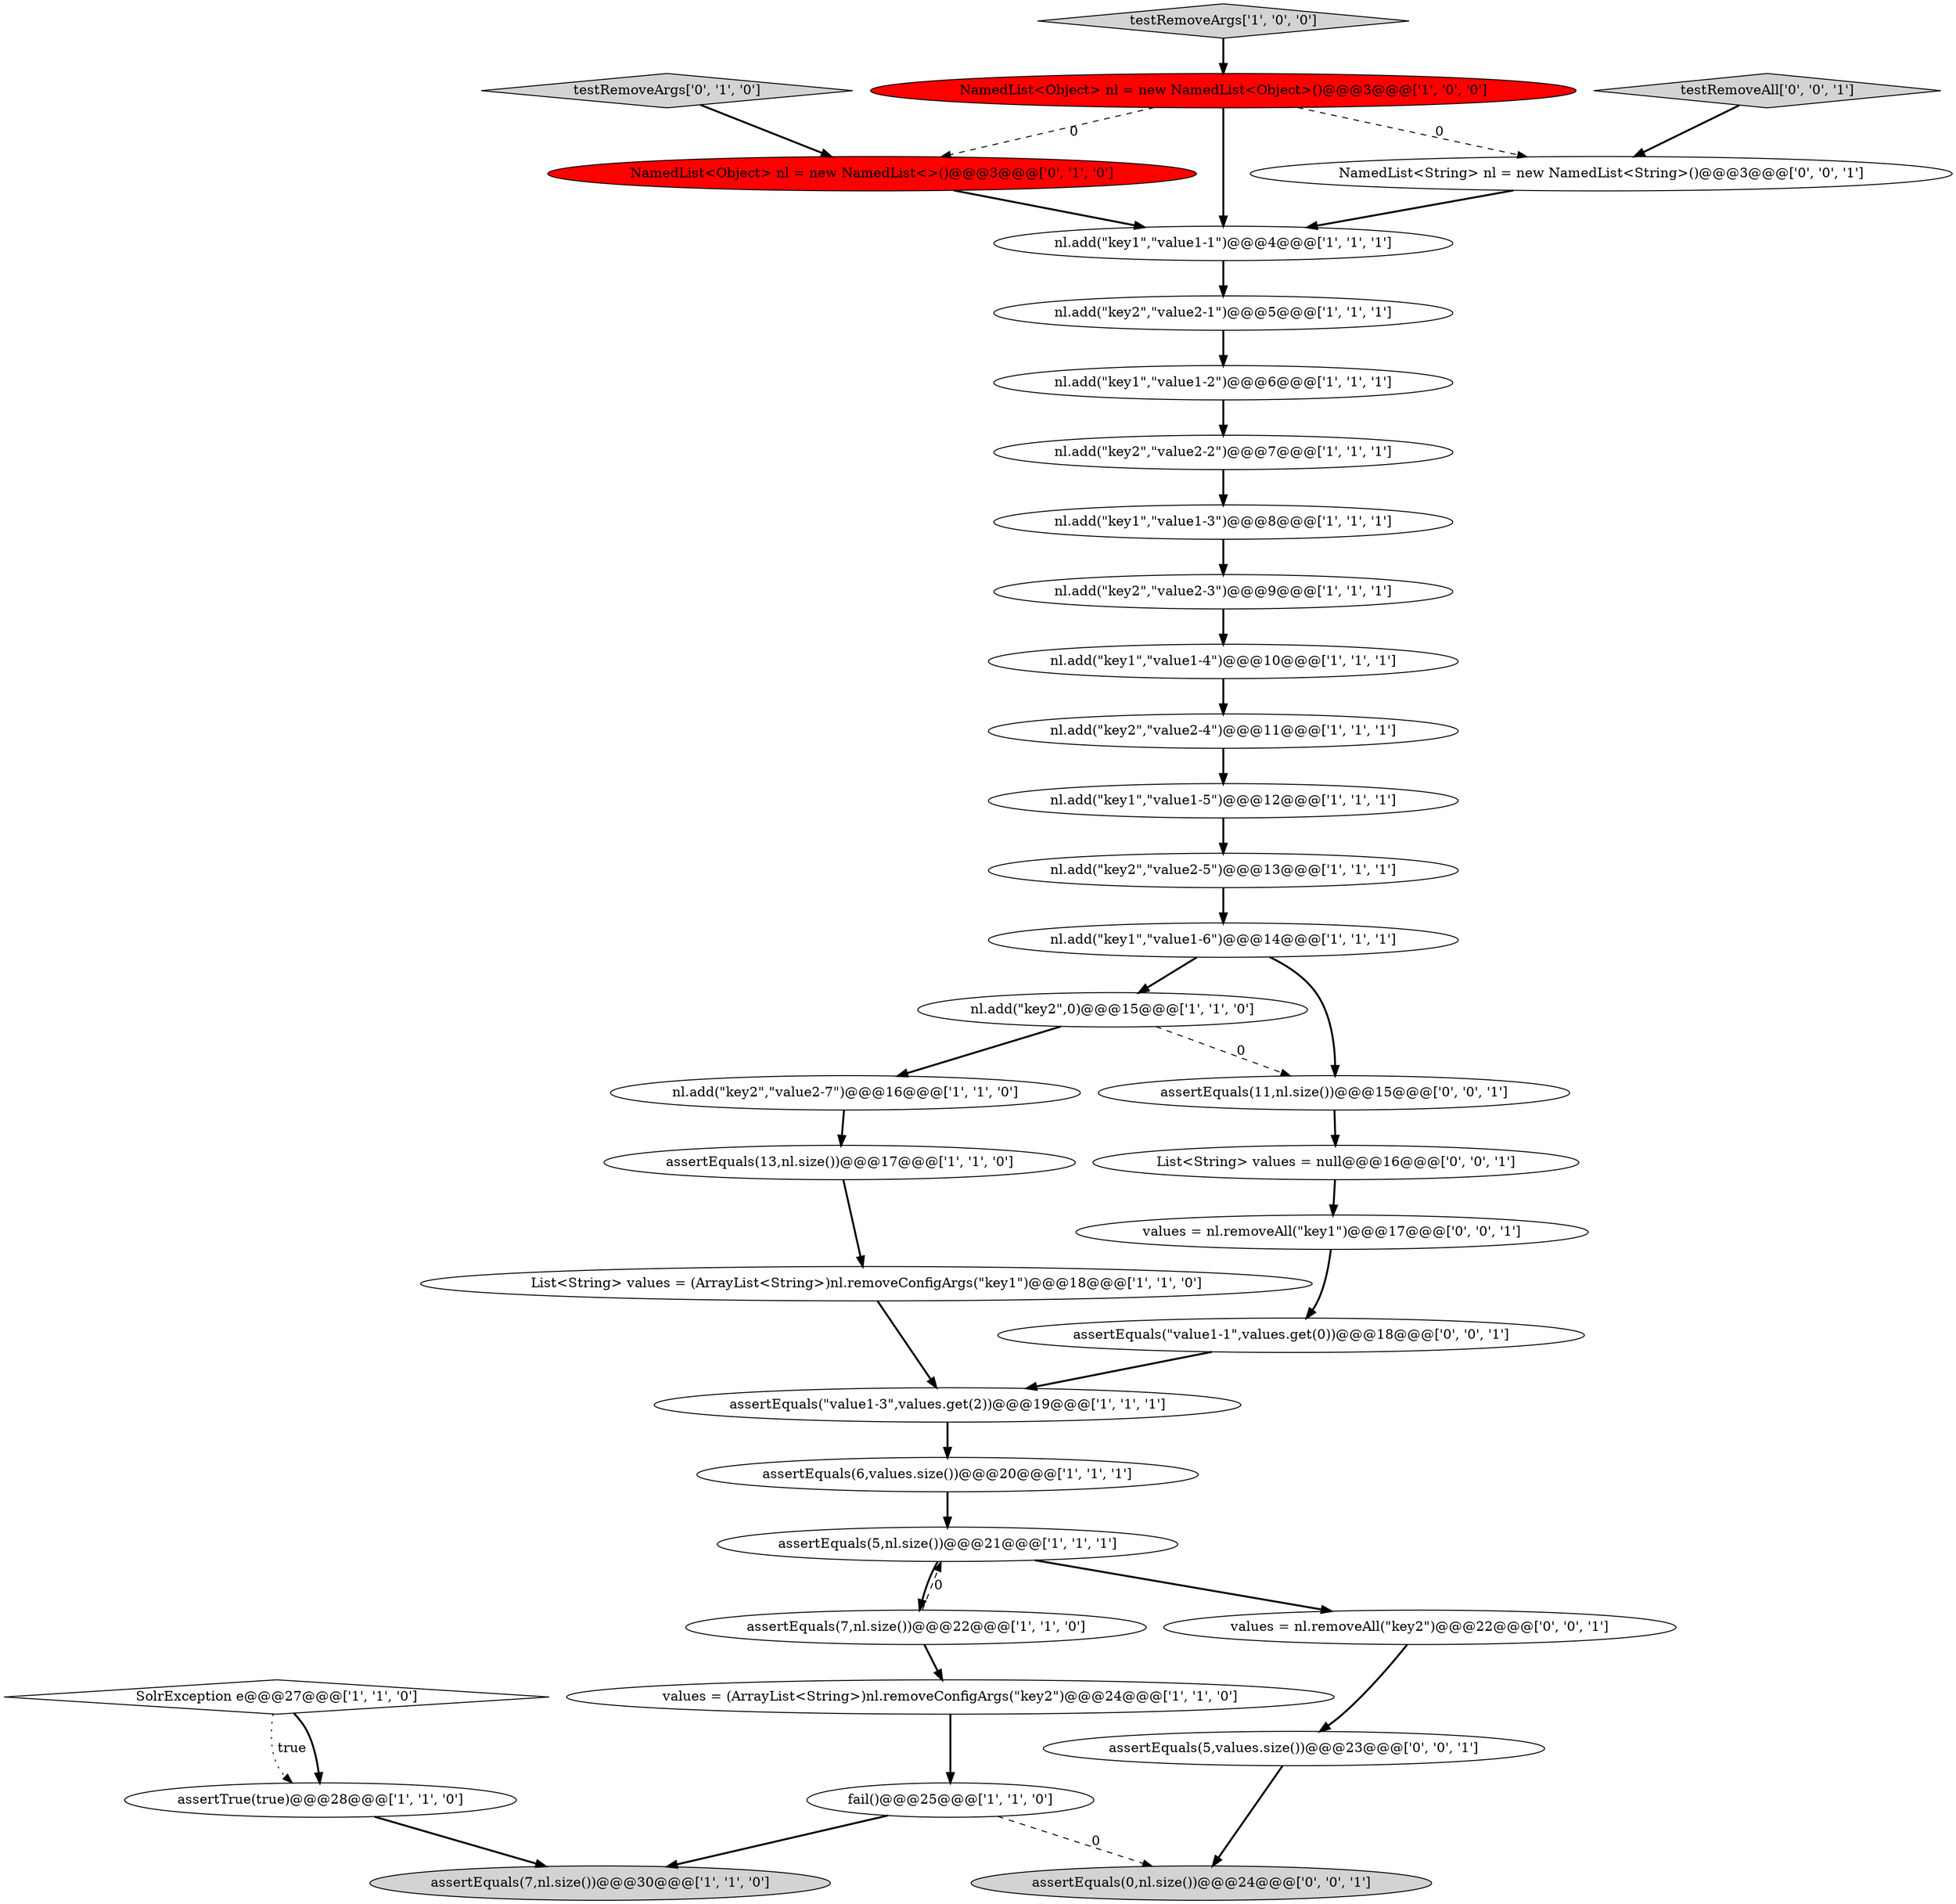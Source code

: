 digraph {
23 [style = filled, label = "SolrException e@@@27@@@['1', '1', '0']", fillcolor = white, shape = diamond image = "AAA0AAABBB1BBB"];
27 [style = filled, label = "testRemoveArgs['0', '1', '0']", fillcolor = lightgray, shape = diamond image = "AAA0AAABBB2BBB"];
19 [style = filled, label = "nl.add(\"key1\",\"value1-3\")@@@8@@@['1', '1', '1']", fillcolor = white, shape = ellipse image = "AAA0AAABBB1BBB"];
15 [style = filled, label = "NamedList<Object> nl = new NamedList<Object>()@@@3@@@['1', '0', '0']", fillcolor = red, shape = ellipse image = "AAA1AAABBB1BBB"];
10 [style = filled, label = "nl.add(\"key2\",\"value2-7\")@@@16@@@['1', '1', '0']", fillcolor = white, shape = ellipse image = "AAA0AAABBB1BBB"];
16 [style = filled, label = "nl.add(\"key2\",\"value2-5\")@@@13@@@['1', '1', '1']", fillcolor = white, shape = ellipse image = "AAA0AAABBB1BBB"];
3 [style = filled, label = "assertEquals(13,nl.size())@@@17@@@['1', '1', '0']", fillcolor = white, shape = ellipse image = "AAA0AAABBB1BBB"];
25 [style = filled, label = "nl.add(\"key1\",\"value1-4\")@@@10@@@['1', '1', '1']", fillcolor = white, shape = ellipse image = "AAA0AAABBB1BBB"];
29 [style = filled, label = "List<String> values = null@@@16@@@['0', '0', '1']", fillcolor = white, shape = ellipse image = "AAA0AAABBB3BBB"];
31 [style = filled, label = "values = nl.removeAll(\"key2\")@@@22@@@['0', '0', '1']", fillcolor = white, shape = ellipse image = "AAA0AAABBB3BBB"];
4 [style = filled, label = "List<String> values = (ArrayList<String>)nl.removeConfigArgs(\"key1\")@@@18@@@['1', '1', '0']", fillcolor = white, shape = ellipse image = "AAA0AAABBB1BBB"];
1 [style = filled, label = "nl.add(\"key2\",\"value2-1\")@@@5@@@['1', '1', '1']", fillcolor = white, shape = ellipse image = "AAA0AAABBB1BBB"];
17 [style = filled, label = "testRemoveArgs['1', '0', '0']", fillcolor = lightgray, shape = diamond image = "AAA0AAABBB1BBB"];
8 [style = filled, label = "values = (ArrayList<String>)nl.removeConfigArgs(\"key2\")@@@24@@@['1', '1', '0']", fillcolor = white, shape = ellipse image = "AAA0AAABBB1BBB"];
18 [style = filled, label = "nl.add(\"key2\",\"value2-4\")@@@11@@@['1', '1', '1']", fillcolor = white, shape = ellipse image = "AAA0AAABBB1BBB"];
32 [style = filled, label = "assertEquals(5,values.size())@@@23@@@['0', '0', '1']", fillcolor = white, shape = ellipse image = "AAA0AAABBB3BBB"];
2 [style = filled, label = "assertTrue(true)@@@28@@@['1', '1', '0']", fillcolor = white, shape = ellipse image = "AAA0AAABBB1BBB"];
30 [style = filled, label = "values = nl.removeAll(\"key1\")@@@17@@@['0', '0', '1']", fillcolor = white, shape = ellipse image = "AAA0AAABBB3BBB"];
12 [style = filled, label = "assertEquals(6,values.size())@@@20@@@['1', '1', '1']", fillcolor = white, shape = ellipse image = "AAA0AAABBB1BBB"];
22 [style = filled, label = "nl.add(\"key2\",0)@@@15@@@['1', '1', '0']", fillcolor = white, shape = ellipse image = "AAA0AAABBB1BBB"];
24 [style = filled, label = "nl.add(\"key1\",\"value1-5\")@@@12@@@['1', '1', '1']", fillcolor = white, shape = ellipse image = "AAA0AAABBB1BBB"];
36 [style = filled, label = "testRemoveAll['0', '0', '1']", fillcolor = lightgray, shape = diamond image = "AAA0AAABBB3BBB"];
21 [style = filled, label = "fail()@@@25@@@['1', '1', '0']", fillcolor = white, shape = ellipse image = "AAA0AAABBB1BBB"];
35 [style = filled, label = "assertEquals(11,nl.size())@@@15@@@['0', '0', '1']", fillcolor = white, shape = ellipse image = "AAA0AAABBB3BBB"];
11 [style = filled, label = "assertEquals(5,nl.size())@@@21@@@['1', '1', '1']", fillcolor = white, shape = ellipse image = "AAA0AAABBB1BBB"];
9 [style = filled, label = "nl.add(\"key2\",\"value2-3\")@@@9@@@['1', '1', '1']", fillcolor = white, shape = ellipse image = "AAA0AAABBB1BBB"];
6 [style = filled, label = "assertEquals(\"value1-3\",values.get(2))@@@19@@@['1', '1', '1']", fillcolor = white, shape = ellipse image = "AAA0AAABBB1BBB"];
20 [style = filled, label = "nl.add(\"key1\",\"value1-1\")@@@4@@@['1', '1', '1']", fillcolor = white, shape = ellipse image = "AAA0AAABBB1BBB"];
0 [style = filled, label = "assertEquals(7,nl.size())@@@30@@@['1', '1', '0']", fillcolor = lightgray, shape = ellipse image = "AAA0AAABBB1BBB"];
5 [style = filled, label = "nl.add(\"key2\",\"value2-2\")@@@7@@@['1', '1', '1']", fillcolor = white, shape = ellipse image = "AAA0AAABBB1BBB"];
13 [style = filled, label = "assertEquals(7,nl.size())@@@22@@@['1', '1', '0']", fillcolor = white, shape = ellipse image = "AAA0AAABBB1BBB"];
26 [style = filled, label = "NamedList<Object> nl = new NamedList<>()@@@3@@@['0', '1', '0']", fillcolor = red, shape = ellipse image = "AAA1AAABBB2BBB"];
34 [style = filled, label = "assertEquals(\"value1-1\",values.get(0))@@@18@@@['0', '0', '1']", fillcolor = white, shape = ellipse image = "AAA0AAABBB3BBB"];
33 [style = filled, label = "assertEquals(0,nl.size())@@@24@@@['0', '0', '1']", fillcolor = lightgray, shape = ellipse image = "AAA0AAABBB3BBB"];
14 [style = filled, label = "nl.add(\"key1\",\"value1-2\")@@@6@@@['1', '1', '1']", fillcolor = white, shape = ellipse image = "AAA0AAABBB1BBB"];
7 [style = filled, label = "nl.add(\"key1\",\"value1-6\")@@@14@@@['1', '1', '1']", fillcolor = white, shape = ellipse image = "AAA0AAABBB1BBB"];
28 [style = filled, label = "NamedList<String> nl = new NamedList<String>()@@@3@@@['0', '0', '1']", fillcolor = white, shape = ellipse image = "AAA0AAABBB3BBB"];
18->24 [style = bold, label=""];
35->29 [style = bold, label=""];
15->28 [style = dashed, label="0"];
21->0 [style = bold, label=""];
29->30 [style = bold, label=""];
28->20 [style = bold, label=""];
4->6 [style = bold, label=""];
31->32 [style = bold, label=""];
12->11 [style = bold, label=""];
16->7 [style = bold, label=""];
25->18 [style = bold, label=""];
7->35 [style = bold, label=""];
36->28 [style = bold, label=""];
10->3 [style = bold, label=""];
30->34 [style = bold, label=""];
20->1 [style = bold, label=""];
3->4 [style = bold, label=""];
23->2 [style = dotted, label="true"];
32->33 [style = bold, label=""];
5->19 [style = bold, label=""];
24->16 [style = bold, label=""];
7->22 [style = bold, label=""];
11->31 [style = bold, label=""];
2->0 [style = bold, label=""];
19->9 [style = bold, label=""];
21->33 [style = dashed, label="0"];
15->20 [style = bold, label=""];
9->25 [style = bold, label=""];
11->13 [style = bold, label=""];
34->6 [style = bold, label=""];
22->10 [style = bold, label=""];
17->15 [style = bold, label=""];
15->26 [style = dashed, label="0"];
22->35 [style = dashed, label="0"];
8->21 [style = bold, label=""];
1->14 [style = bold, label=""];
23->2 [style = bold, label=""];
13->8 [style = bold, label=""];
13->11 [style = dashed, label="0"];
26->20 [style = bold, label=""];
14->5 [style = bold, label=""];
27->26 [style = bold, label=""];
6->12 [style = bold, label=""];
}
